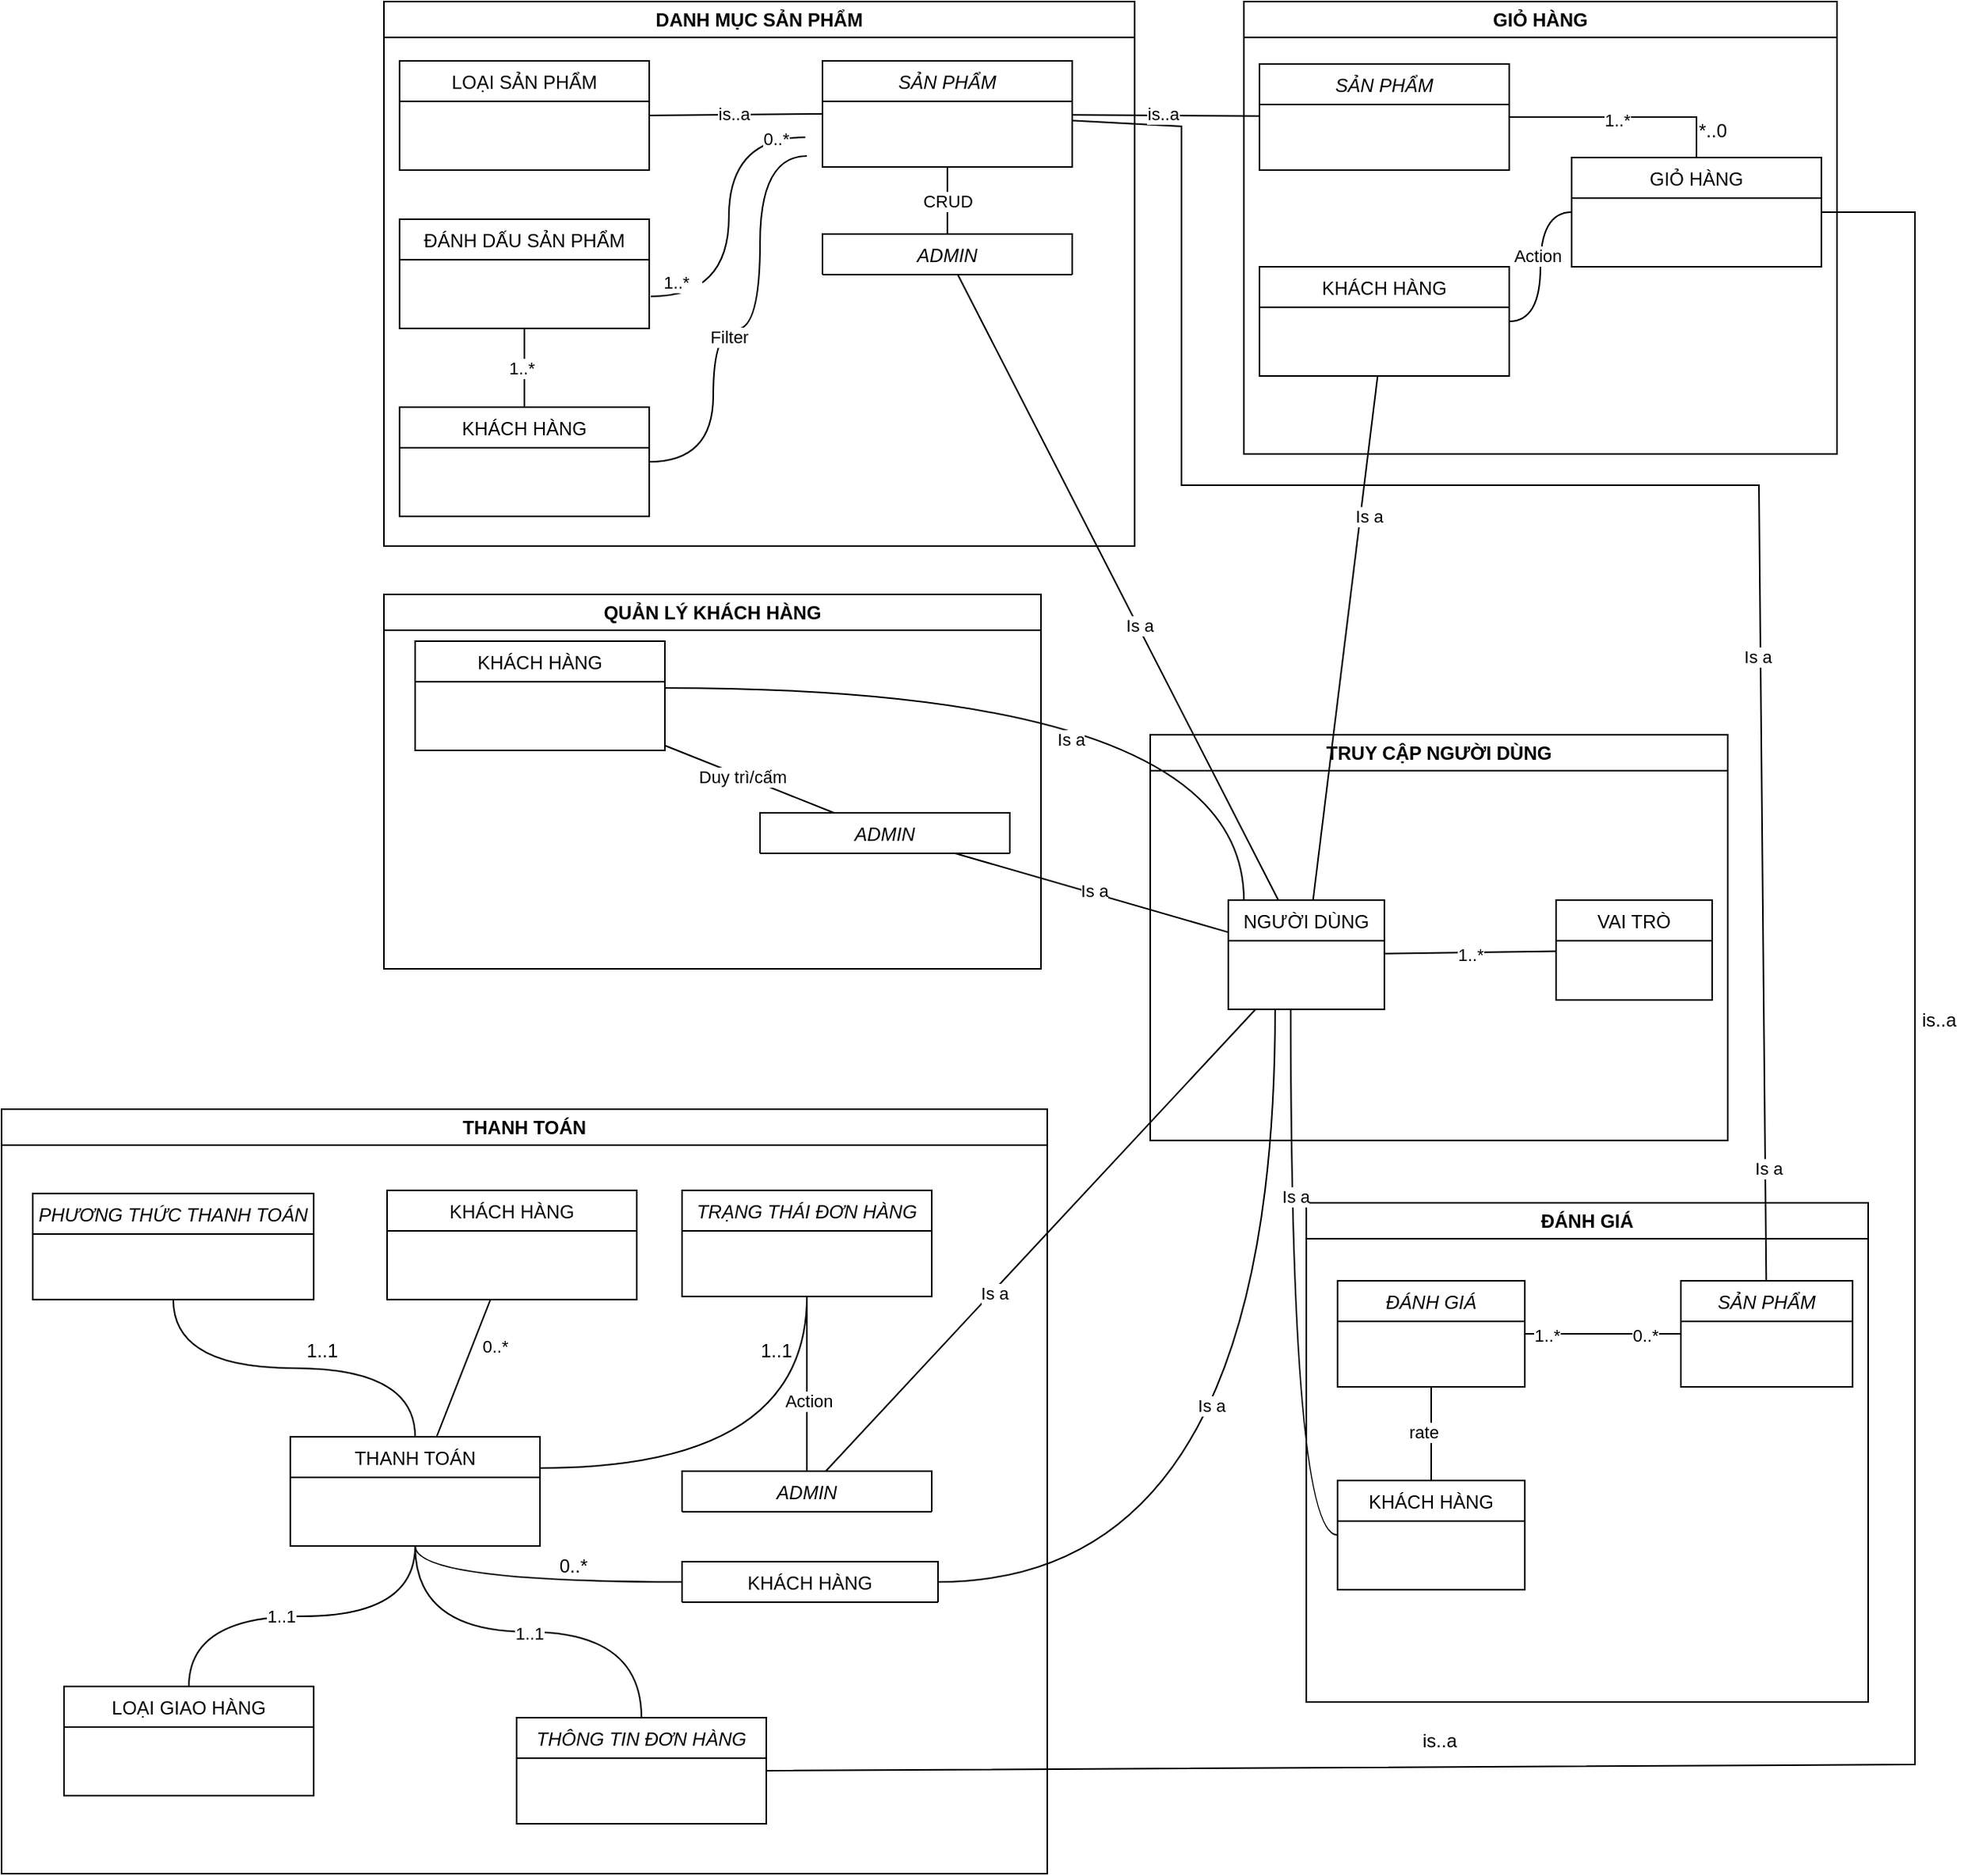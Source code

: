 <mxfile version="24.7.16">
  <diagram id="C5RBs43oDa-KdzZeNtuy" name="Page-1">
    <mxGraphModel dx="3452" dy="2562" grid="1" gridSize="10" guides="1" tooltips="1" connect="1" arrows="1" fold="1" page="1" pageScale="1" pageWidth="827" pageHeight="1169" math="0" shadow="0">
      <root>
        <mxCell id="WIyWlLk6GJQsqaUBKTNV-0" />
        <mxCell id="WIyWlLk6GJQsqaUBKTNV-1" parent="WIyWlLk6GJQsqaUBKTNV-0" />
        <mxCell id="gMLQxk1A9vGw84Tje5RA-8" value="DANH MỤC SẢN PHẨM" style="swimlane;whiteSpace=wrap;html=1;" parent="WIyWlLk6GJQsqaUBKTNV-1" vertex="1">
          <mxGeometry x="-391" y="-260" width="481" height="349" as="geometry" />
        </mxCell>
        <mxCell id="zkfFHV4jXpPFQw0GAbJ--13" value="LOẠI SẢN PHẨM" style="swimlane;fontStyle=0;align=center;verticalAlign=top;childLayout=stackLayout;horizontal=1;startSize=26;horizontalStack=0;resizeParent=1;resizeLast=0;collapsible=1;marginBottom=0;rounded=0;shadow=0;strokeWidth=1;" parent="gMLQxk1A9vGw84Tje5RA-8" vertex="1">
          <mxGeometry x="10" y="38" width="160" height="70" as="geometry">
            <mxRectangle x="340" y="380" width="170" height="26" as="alternateBounds" />
          </mxGeometry>
        </mxCell>
        <mxCell id="2JwqMp_k5enSgnjFju4G-0" value="ADMIN" style="swimlane;fontStyle=2;align=center;verticalAlign=top;childLayout=stackLayout;horizontal=1;startSize=26;horizontalStack=0;resizeParent=1;resizeLast=0;collapsible=1;marginBottom=0;rounded=0;shadow=0;strokeWidth=1;" parent="gMLQxk1A9vGw84Tje5RA-8" vertex="1" collapsed="1">
          <mxGeometry x="281" y="149" width="160" height="26" as="geometry">
            <mxRectangle x="270" y="140" width="160" height="68" as="alternateBounds" />
          </mxGeometry>
        </mxCell>
        <mxCell id="gMLQxk1A9vGw84Tje5RA-20" value="ĐÁNH DẤU SẢN PHẨM" style="swimlane;fontStyle=0;align=center;verticalAlign=top;childLayout=stackLayout;horizontal=1;startSize=26;horizontalStack=0;resizeParent=1;resizeLast=0;collapsible=1;marginBottom=0;rounded=0;shadow=0;strokeWidth=1;" parent="gMLQxk1A9vGw84Tje5RA-8" vertex="1">
          <mxGeometry x="10" y="139.5" width="160" height="70" as="geometry">
            <mxRectangle x="130" y="380" width="160" height="26" as="alternateBounds" />
          </mxGeometry>
        </mxCell>
        <mxCell id="zkfFHV4jXpPFQw0GAbJ--0" value="SẢN PHẨM" style="swimlane;fontStyle=2;align=center;verticalAlign=top;childLayout=stackLayout;horizontal=1;startSize=26;horizontalStack=0;resizeParent=1;resizeLast=0;collapsible=1;marginBottom=0;rounded=0;shadow=0;strokeWidth=1;" parent="gMLQxk1A9vGw84Tje5RA-8" vertex="1">
          <mxGeometry x="281" y="38" width="160" height="68" as="geometry">
            <mxRectangle x="230" y="140" width="160" height="26" as="alternateBounds" />
          </mxGeometry>
        </mxCell>
        <mxCell id="ElflJJgZC1r8IvU2UBSL-0" value="" style="endArrow=none;html=1;rounded=0;exitX=1;exitY=0.5;exitDx=0;exitDy=0;entryX=0;entryY=0.5;entryDx=0;entryDy=0;" edge="1" parent="gMLQxk1A9vGw84Tje5RA-8" source="zkfFHV4jXpPFQw0GAbJ--13" target="zkfFHV4jXpPFQw0GAbJ--0">
          <mxGeometry width="50" height="50" relative="1" as="geometry">
            <mxPoint x="450" y="320" as="sourcePoint" />
            <mxPoint x="500" y="270" as="targetPoint" />
          </mxGeometry>
        </mxCell>
        <mxCell id="ElflJJgZC1r8IvU2UBSL-7" value="is..a" style="edgeLabel;html=1;align=center;verticalAlign=middle;resizable=0;points=[];" vertex="1" connectable="0" parent="ElflJJgZC1r8IvU2UBSL-0">
          <mxGeometry x="-0.277" y="-3" relative="1" as="geometry">
            <mxPoint x="14" y="-4" as="offset" />
          </mxGeometry>
        </mxCell>
        <mxCell id="ElflJJgZC1r8IvU2UBSL-8" value="" style="endArrow=none;html=1;rounded=0;edgeStyle=orthogonalEdgeStyle;curved=1;" edge="1" parent="gMLQxk1A9vGw84Tje5RA-8">
          <mxGeometry width="50" height="50" relative="1" as="geometry">
            <mxPoint x="171" y="189" as="sourcePoint" />
            <mxPoint x="270" y="87" as="targetPoint" />
            <Array as="points">
              <mxPoint x="221" y="189" />
              <mxPoint x="221" y="87" />
            </Array>
          </mxGeometry>
        </mxCell>
        <mxCell id="ElflJJgZC1r8IvU2UBSL-9" value="1..*&lt;span style=&quot;white-space: pre;&quot;&gt;&#x9;&lt;/span&gt;" style="edgeLabel;html=1;align=center;verticalAlign=middle;resizable=0;points=[];" vertex="1" connectable="0" parent="ElflJJgZC1r8IvU2UBSL-8">
          <mxGeometry x="-0.277" y="-3" relative="1" as="geometry">
            <mxPoint x="-33" y="13" as="offset" />
          </mxGeometry>
        </mxCell>
        <mxCell id="ElflJJgZC1r8IvU2UBSL-20" value="0..*" style="edgeLabel;html=1;align=center;verticalAlign=middle;resizable=0;points=[];" vertex="1" connectable="0" parent="ElflJJgZC1r8IvU2UBSL-8">
          <mxGeometry x="0.892" y="-1" relative="1" as="geometry">
            <mxPoint x="-8" as="offset" />
          </mxGeometry>
        </mxCell>
        <mxCell id="ElflJJgZC1r8IvU2UBSL-11" value="" style="endArrow=none;html=1;rounded=0;" edge="1" parent="gMLQxk1A9vGw84Tje5RA-8" source="2JwqMp_k5enSgnjFju4G-0" target="zkfFHV4jXpPFQw0GAbJ--0">
          <mxGeometry width="50" height="50" relative="1" as="geometry">
            <mxPoint x="301" y="158" as="sourcePoint" />
            <mxPoint x="351" y="99" as="targetPoint" />
          </mxGeometry>
        </mxCell>
        <mxCell id="ElflJJgZC1r8IvU2UBSL-12" value="CRUD" style="edgeLabel;html=1;align=center;verticalAlign=middle;resizable=0;points=[];" vertex="1" connectable="0" parent="ElflJJgZC1r8IvU2UBSL-11">
          <mxGeometry x="0.001" relative="1" as="geometry">
            <mxPoint as="offset" />
          </mxGeometry>
        </mxCell>
        <mxCell id="ElflJJgZC1r8IvU2UBSL-13" value="KHÁCH HÀNG" style="swimlane;fontStyle=0;align=center;verticalAlign=top;childLayout=stackLayout;horizontal=1;startSize=26;horizontalStack=0;resizeParent=1;resizeLast=0;collapsible=1;marginBottom=0;rounded=0;shadow=0;strokeWidth=1;" vertex="1" parent="gMLQxk1A9vGw84Tje5RA-8">
          <mxGeometry x="10" y="260" width="160" height="70" as="geometry">
            <mxRectangle x="340" y="380" width="170" height="26" as="alternateBounds" />
          </mxGeometry>
        </mxCell>
        <mxCell id="ElflJJgZC1r8IvU2UBSL-14" value="" style="endArrow=none;html=1;rounded=0;edgeStyle=orthogonalEdgeStyle;curved=1;exitX=1;exitY=0.5;exitDx=0;exitDy=0;" edge="1" parent="gMLQxk1A9vGw84Tje5RA-8" source="ElflJJgZC1r8IvU2UBSL-13">
          <mxGeometry width="50" height="50" relative="1" as="geometry">
            <mxPoint x="171" y="289" as="sourcePoint" />
            <mxPoint x="271" y="99" as="targetPoint" />
            <Array as="points">
              <mxPoint x="211" y="295" />
              <mxPoint x="211" y="210" />
              <mxPoint x="241" y="210" />
              <mxPoint x="241" y="99" />
            </Array>
          </mxGeometry>
        </mxCell>
        <mxCell id="ElflJJgZC1r8IvU2UBSL-15" value="Filter" style="edgeLabel;html=1;align=center;verticalAlign=middle;resizable=0;points=[];" vertex="1" connectable="0" parent="ElflJJgZC1r8IvU2UBSL-14">
          <mxGeometry x="-0.277" y="-3" relative="1" as="geometry">
            <mxPoint x="7" y="-14" as="offset" />
          </mxGeometry>
        </mxCell>
        <mxCell id="ElflJJgZC1r8IvU2UBSL-21" value="" style="endArrow=none;html=1;rounded=0;exitX=0.5;exitY=0;exitDx=0;exitDy=0;entryX=0.5;entryY=1;entryDx=0;entryDy=0;" edge="1" parent="gMLQxk1A9vGw84Tje5RA-8" source="ElflJJgZC1r8IvU2UBSL-13" target="gMLQxk1A9vGw84Tje5RA-20">
          <mxGeometry width="50" height="50" relative="1" as="geometry">
            <mxPoint x="461" y="230" as="sourcePoint" />
            <mxPoint x="511" y="180" as="targetPoint" />
          </mxGeometry>
        </mxCell>
        <mxCell id="ElflJJgZC1r8IvU2UBSL-22" value="1..*" style="edgeLabel;html=1;align=center;verticalAlign=middle;resizable=0;points=[];" vertex="1" connectable="0" parent="ElflJJgZC1r8IvU2UBSL-21">
          <mxGeometry x="0.019" y="2" relative="1" as="geometry">
            <mxPoint as="offset" />
          </mxGeometry>
        </mxCell>
        <mxCell id="gMLQxk1A9vGw84Tje5RA-9" value="GIỎ HÀNG" style="swimlane;whiteSpace=wrap;html=1;" parent="WIyWlLk6GJQsqaUBKTNV-1" vertex="1">
          <mxGeometry x="160" y="-260" width="380" height="290" as="geometry" />
        </mxCell>
        <mxCell id="2JwqMp_k5enSgnjFju4G-1" value="GIỎ HÀNG" style="swimlane;fontStyle=0;align=center;verticalAlign=top;childLayout=stackLayout;horizontal=1;startSize=26;horizontalStack=0;resizeParent=1;resizeLast=0;collapsible=1;marginBottom=0;rounded=0;shadow=0;strokeWidth=1;" parent="gMLQxk1A9vGw84Tje5RA-9" vertex="1">
          <mxGeometry x="210" y="100" width="160" height="70" as="geometry">
            <mxRectangle x="130" y="380" width="160" height="26" as="alternateBounds" />
          </mxGeometry>
        </mxCell>
        <mxCell id="2JwqMp_k5enSgnjFju4G-2" value="KHÁCH HÀNG" style="swimlane;fontStyle=0;align=center;verticalAlign=top;childLayout=stackLayout;horizontal=1;startSize=26;horizontalStack=0;resizeParent=1;resizeLast=0;collapsible=1;marginBottom=0;rounded=0;shadow=0;strokeWidth=1;" parent="gMLQxk1A9vGw84Tje5RA-9" vertex="1">
          <mxGeometry x="10" y="170" width="160" height="70" as="geometry">
            <mxRectangle x="340" y="380" width="170" height="26" as="alternateBounds" />
          </mxGeometry>
        </mxCell>
        <mxCell id="gMLQxk1A9vGw84Tje5RA-10" value="SẢN PHẨM" style="swimlane;fontStyle=2;align=center;verticalAlign=top;childLayout=stackLayout;horizontal=1;startSize=26;horizontalStack=0;resizeParent=1;resizeLast=0;collapsible=1;marginBottom=0;rounded=0;shadow=0;strokeWidth=1;" parent="gMLQxk1A9vGw84Tje5RA-9" vertex="1">
          <mxGeometry x="10" y="40" width="160" height="68" as="geometry">
            <mxRectangle x="230" y="140" width="160" height="26" as="alternateBounds" />
          </mxGeometry>
        </mxCell>
        <mxCell id="ElflJJgZC1r8IvU2UBSL-23" value="" style="endArrow=none;html=1;rounded=0;entryX=0;entryY=0.5;entryDx=0;entryDy=0;exitX=1;exitY=0.5;exitDx=0;exitDy=0;edgeStyle=orthogonalEdgeStyle;curved=1;" edge="1" parent="gMLQxk1A9vGw84Tje5RA-9" source="2JwqMp_k5enSgnjFju4G-2" target="2JwqMp_k5enSgnjFju4G-1">
          <mxGeometry width="50" height="50" relative="1" as="geometry">
            <mxPoint x="169.73" y="215" as="sourcePoint" />
            <mxPoint x="209.73" y="146" as="targetPoint" />
          </mxGeometry>
        </mxCell>
        <mxCell id="ElflJJgZC1r8IvU2UBSL-24" value="Action" style="edgeLabel;html=1;align=center;verticalAlign=middle;resizable=0;points=[];" vertex="1" connectable="0" parent="ElflJJgZC1r8IvU2UBSL-23">
          <mxGeometry x="0.131" y="2" relative="1" as="geometry">
            <mxPoint as="offset" />
          </mxGeometry>
        </mxCell>
        <mxCell id="ElflJJgZC1r8IvU2UBSL-54" value="" style="endArrow=none;html=1;rounded=0;" edge="1" parent="gMLQxk1A9vGw84Tje5RA-9" source="2JwqMp_k5enSgnjFju4G-1" target="gMLQxk1A9vGw84Tje5RA-10">
          <mxGeometry width="50" height="50" relative="1" as="geometry">
            <mxPoint x="70" y="220" as="sourcePoint" />
            <mxPoint x="120" y="170" as="targetPoint" />
            <Array as="points">
              <mxPoint x="290" y="74" />
            </Array>
          </mxGeometry>
        </mxCell>
        <mxCell id="ElflJJgZC1r8IvU2UBSL-56" value="1..*" style="edgeLabel;html=1;align=center;verticalAlign=middle;resizable=0;points=[];" vertex="1" connectable="0" parent="ElflJJgZC1r8IvU2UBSL-54">
          <mxGeometry x="0.065" y="2" relative="1" as="geometry">
            <mxPoint as="offset" />
          </mxGeometry>
        </mxCell>
        <mxCell id="gMLQxk1A9vGw84Tje5RA-11" value="THANH TOÁN" style="swimlane;whiteSpace=wrap;html=1;" parent="WIyWlLk6GJQsqaUBKTNV-1" vertex="1">
          <mxGeometry x="-636" y="450" width="670" height="490" as="geometry" />
        </mxCell>
        <mxCell id="gMLQxk1A9vGw84Tje5RA-2" value="THÔNG TIN ĐƠN HÀNG" style="swimlane;fontStyle=2;align=center;verticalAlign=top;childLayout=stackLayout;horizontal=1;startSize=26;horizontalStack=0;resizeParent=1;resizeLast=0;collapsible=1;marginBottom=0;rounded=0;shadow=0;strokeWidth=1;" parent="gMLQxk1A9vGw84Tje5RA-11" vertex="1">
          <mxGeometry x="330" y="390" width="160" height="68" as="geometry">
            <mxRectangle x="230" y="140" width="160" height="26" as="alternateBounds" />
          </mxGeometry>
        </mxCell>
        <mxCell id="2JwqMp_k5enSgnjFju4G-3" value="THANH TOÁN" style="swimlane;fontStyle=0;align=center;verticalAlign=top;childLayout=stackLayout;horizontal=1;startSize=26;horizontalStack=0;resizeParent=1;resizeLast=0;collapsible=1;marginBottom=0;rounded=0;shadow=0;strokeWidth=1;" parent="gMLQxk1A9vGw84Tje5RA-11" vertex="1">
          <mxGeometry x="185" y="210" width="160" height="70" as="geometry">
            <mxRectangle x="550" y="140" width="160" height="26" as="alternateBounds" />
          </mxGeometry>
        </mxCell>
        <mxCell id="gMLQxk1A9vGw84Tje5RA-12" value="KHÁCH HÀNG" style="swimlane;fontStyle=0;align=center;verticalAlign=top;childLayout=stackLayout;horizontal=1;startSize=26;horizontalStack=0;resizeParent=1;resizeLast=0;collapsible=1;marginBottom=0;rounded=0;shadow=0;strokeWidth=1;" parent="gMLQxk1A9vGw84Tje5RA-11" vertex="1">
          <mxGeometry x="247" y="52" width="160" height="70" as="geometry">
            <mxRectangle x="340" y="380" width="170" height="26" as="alternateBounds" />
          </mxGeometry>
        </mxCell>
        <mxCell id="ElflJJgZC1r8IvU2UBSL-36" value="" style="endArrow=none;html=1;rounded=0;" edge="1" parent="gMLQxk1A9vGw84Tje5RA-11" source="2JwqMp_k5enSgnjFju4G-3" target="gMLQxk1A9vGw84Tje5RA-12">
          <mxGeometry width="50" height="50" relative="1" as="geometry">
            <mxPoint x="660" y="80" as="sourcePoint" />
            <mxPoint x="710" y="30" as="targetPoint" />
          </mxGeometry>
        </mxCell>
        <mxCell id="ElflJJgZC1r8IvU2UBSL-37" value="0..*" style="edgeLabel;html=1;align=center;verticalAlign=middle;resizable=0;points=[];" vertex="1" connectable="0" parent="ElflJJgZC1r8IvU2UBSL-36">
          <mxGeometry x="0.02" y="-2" relative="1" as="geometry">
            <mxPoint x="18" y="-14" as="offset" />
          </mxGeometry>
        </mxCell>
        <mxCell id="ElflJJgZC1r8IvU2UBSL-38" value="TRẠNG THÁI ĐƠN HÀNG" style="swimlane;fontStyle=2;align=center;verticalAlign=top;childLayout=stackLayout;horizontal=1;startSize=26;horizontalStack=0;resizeParent=1;resizeLast=0;collapsible=1;marginBottom=0;rounded=0;shadow=0;strokeWidth=1;" vertex="1" parent="gMLQxk1A9vGw84Tje5RA-11">
          <mxGeometry x="436" y="52" width="160" height="68" as="geometry">
            <mxRectangle x="230" y="140" width="160" height="26" as="alternateBounds" />
          </mxGeometry>
        </mxCell>
        <mxCell id="ElflJJgZC1r8IvU2UBSL-39" value="" style="endArrow=none;html=1;rounded=0;edgeStyle=orthogonalEdgeStyle;curved=1;" edge="1" parent="gMLQxk1A9vGw84Tje5RA-11" source="ElflJJgZC1r8IvU2UBSL-38" target="2JwqMp_k5enSgnjFju4G-3">
          <mxGeometry width="50" height="50" relative="1" as="geometry">
            <mxPoint x="400" y="300" as="sourcePoint" />
            <mxPoint x="450" y="250" as="targetPoint" />
            <Array as="points">
              <mxPoint x="516" y="230" />
            </Array>
          </mxGeometry>
        </mxCell>
        <mxCell id="ElflJJgZC1r8IvU2UBSL-42" value="PHƯƠNG THỨC THANH TOÁN" style="swimlane;fontStyle=2;align=center;verticalAlign=top;childLayout=stackLayout;horizontal=1;startSize=26;horizontalStack=0;resizeParent=1;resizeLast=0;collapsible=1;marginBottom=0;rounded=0;shadow=0;strokeWidth=1;" vertex="1" parent="gMLQxk1A9vGw84Tje5RA-11">
          <mxGeometry x="20" y="54" width="180" height="68" as="geometry">
            <mxRectangle x="230" y="140" width="160" height="26" as="alternateBounds" />
          </mxGeometry>
        </mxCell>
        <mxCell id="ElflJJgZC1r8IvU2UBSL-43" value="" style="endArrow=none;html=1;rounded=0;exitX=0.5;exitY=0;exitDx=0;exitDy=0;entryX=0.5;entryY=1;entryDx=0;entryDy=0;edgeStyle=orthogonalEdgeStyle;curved=1;" edge="1" parent="gMLQxk1A9vGw84Tje5RA-11" source="2JwqMp_k5enSgnjFju4G-3" target="ElflJJgZC1r8IvU2UBSL-42">
          <mxGeometry width="50" height="50" relative="1" as="geometry">
            <mxPoint x="490" y="280" as="sourcePoint" />
            <mxPoint x="540" y="230" as="targetPoint" />
          </mxGeometry>
        </mxCell>
        <mxCell id="ElflJJgZC1r8IvU2UBSL-41" value="1..1" style="text;html=1;align=center;verticalAlign=middle;resizable=0;points=[];autosize=1;strokeColor=none;fillColor=none;" vertex="1" parent="gMLQxk1A9vGw84Tje5RA-11">
          <mxGeometry x="476" y="140" width="40" height="30" as="geometry" />
        </mxCell>
        <mxCell id="ElflJJgZC1r8IvU2UBSL-44" value="1..1" style="text;html=1;align=center;verticalAlign=middle;resizable=0;points=[];autosize=1;strokeColor=none;fillColor=none;" vertex="1" parent="gMLQxk1A9vGw84Tje5RA-11">
          <mxGeometry x="185" y="140" width="40" height="30" as="geometry" />
        </mxCell>
        <mxCell id="ElflJJgZC1r8IvU2UBSL-49" value="LOẠI GIAO HÀNG" style="swimlane;fontStyle=0;align=center;verticalAlign=top;childLayout=stackLayout;horizontal=1;startSize=26;horizontalStack=0;resizeParent=1;resizeLast=0;collapsible=1;marginBottom=0;rounded=0;shadow=0;strokeWidth=1;" vertex="1" parent="gMLQxk1A9vGw84Tje5RA-11">
          <mxGeometry x="40" y="370" width="160" height="70" as="geometry">
            <mxRectangle x="550" y="140" width="160" height="26" as="alternateBounds" />
          </mxGeometry>
        </mxCell>
        <mxCell id="ElflJJgZC1r8IvU2UBSL-50" value="" style="endArrow=none;html=1;rounded=0;edgeStyle=orthogonalEdgeStyle;curved=1;" edge="1" parent="gMLQxk1A9vGw84Tje5RA-11" source="2JwqMp_k5enSgnjFju4G-3" target="ElflJJgZC1r8IvU2UBSL-49">
          <mxGeometry width="50" height="50" relative="1" as="geometry">
            <mxPoint x="300" y="380" as="sourcePoint" />
            <mxPoint x="350" y="330" as="targetPoint" />
          </mxGeometry>
        </mxCell>
        <mxCell id="ElflJJgZC1r8IvU2UBSL-51" value="1..1" style="edgeLabel;html=1;align=center;verticalAlign=middle;resizable=0;points=[];" vertex="1" connectable="0" parent="ElflJJgZC1r8IvU2UBSL-50">
          <mxGeometry x="0.119" relative="1" as="geometry">
            <mxPoint as="offset" />
          </mxGeometry>
        </mxCell>
        <mxCell id="ElflJJgZC1r8IvU2UBSL-52" value="" style="endArrow=none;html=1;rounded=0;edgeStyle=orthogonalEdgeStyle;curved=1;" edge="1" parent="gMLQxk1A9vGw84Tje5RA-11" source="gMLQxk1A9vGw84Tje5RA-2" target="2JwqMp_k5enSgnjFju4G-3">
          <mxGeometry width="50" height="50" relative="1" as="geometry">
            <mxPoint x="350" y="290" as="sourcePoint" />
            <mxPoint x="400" y="240" as="targetPoint" />
          </mxGeometry>
        </mxCell>
        <mxCell id="ElflJJgZC1r8IvU2UBSL-53" value="1..1" style="edgeLabel;html=1;align=center;verticalAlign=middle;resizable=0;points=[];" vertex="1" connectable="0" parent="ElflJJgZC1r8IvU2UBSL-52">
          <mxGeometry x="0.0" y="1" relative="1" as="geometry">
            <mxPoint as="offset" />
          </mxGeometry>
        </mxCell>
        <mxCell id="ElflJJgZC1r8IvU2UBSL-58" value="ADMIN" style="swimlane;fontStyle=2;align=center;verticalAlign=top;childLayout=stackLayout;horizontal=1;startSize=26;horizontalStack=0;resizeParent=1;resizeLast=0;collapsible=1;marginBottom=0;rounded=0;shadow=0;strokeWidth=1;" vertex="1" collapsed="1" parent="gMLQxk1A9vGw84Tje5RA-11">
          <mxGeometry x="436" y="232" width="160" height="26" as="geometry">
            <mxRectangle x="270" y="140" width="160" height="68" as="alternateBounds" />
          </mxGeometry>
        </mxCell>
        <mxCell id="ElflJJgZC1r8IvU2UBSL-59" value="" style="endArrow=none;html=1;rounded=0;" edge="1" parent="gMLQxk1A9vGw84Tje5RA-11" source="ElflJJgZC1r8IvU2UBSL-58" target="ElflJJgZC1r8IvU2UBSL-38">
          <mxGeometry width="50" height="50" relative="1" as="geometry">
            <mxPoint x="526" y="230" as="sourcePoint" />
            <mxPoint x="576" y="180" as="targetPoint" />
          </mxGeometry>
        </mxCell>
        <mxCell id="ElflJJgZC1r8IvU2UBSL-60" value="Action" style="edgeLabel;html=1;align=center;verticalAlign=middle;resizable=0;points=[];" vertex="1" connectable="0" parent="ElflJJgZC1r8IvU2UBSL-59">
          <mxGeometry x="-0.185" y="-1" relative="1" as="geometry">
            <mxPoint as="offset" />
          </mxGeometry>
        </mxCell>
        <mxCell id="ElflJJgZC1r8IvU2UBSL-61" value="KHÁCH HÀNG" style="swimlane;fontStyle=0;align=center;verticalAlign=top;childLayout=stackLayout;horizontal=1;startSize=26;horizontalStack=0;resizeParent=1;resizeLast=0;collapsible=1;marginBottom=0;rounded=0;shadow=0;strokeWidth=1;" vertex="1" collapsed="1" parent="gMLQxk1A9vGw84Tje5RA-11">
          <mxGeometry x="436" y="290" width="164" height="26" as="geometry">
            <mxRectangle x="446" y="280" width="160" height="70" as="alternateBounds" />
          </mxGeometry>
        </mxCell>
        <mxCell id="ElflJJgZC1r8IvU2UBSL-62" value="" style="endArrow=none;html=1;rounded=0;edgeStyle=orthogonalEdgeStyle;curved=1;" edge="1" parent="gMLQxk1A9vGw84Tje5RA-11" source="2JwqMp_k5enSgnjFju4G-3" target="ElflJJgZC1r8IvU2UBSL-61">
          <mxGeometry width="50" height="50" relative="1" as="geometry">
            <mxPoint x="266" y="290" as="sourcePoint" />
            <mxPoint x="316" y="240" as="targetPoint" />
            <Array as="points">
              <mxPoint x="265" y="303" />
            </Array>
          </mxGeometry>
        </mxCell>
        <mxCell id="gMLQxk1A9vGw84Tje5RA-14" value="ĐÁNH GIÁ" style="swimlane;whiteSpace=wrap;html=1;" parent="WIyWlLk6GJQsqaUBKTNV-1" vertex="1">
          <mxGeometry x="200" y="510" width="360" height="320" as="geometry" />
        </mxCell>
        <mxCell id="gMLQxk1A9vGw84Tje5RA-4" value="ĐÁNH GIÁ" style="swimlane;fontStyle=2;align=center;verticalAlign=top;childLayout=stackLayout;horizontal=1;startSize=26;horizontalStack=0;resizeParent=1;resizeLast=0;collapsible=1;marginBottom=0;rounded=0;shadow=0;strokeWidth=1;" parent="gMLQxk1A9vGw84Tje5RA-14" vertex="1">
          <mxGeometry x="20" y="50" width="120" height="68" as="geometry">
            <mxRectangle x="230" y="140" width="160" height="26" as="alternateBounds" />
          </mxGeometry>
        </mxCell>
        <mxCell id="gMLQxk1A9vGw84Tje5RA-15" value="KHÁCH HÀNG" style="swimlane;fontStyle=0;align=center;verticalAlign=top;childLayout=stackLayout;horizontal=1;startSize=26;horizontalStack=0;resizeParent=1;resizeLast=0;collapsible=1;marginBottom=0;rounded=0;shadow=0;strokeWidth=1;" parent="gMLQxk1A9vGw84Tje5RA-14" vertex="1">
          <mxGeometry x="20" y="178" width="120" height="70" as="geometry">
            <mxRectangle x="340" y="380" width="170" height="26" as="alternateBounds" />
          </mxGeometry>
        </mxCell>
        <mxCell id="gMLQxk1A9vGw84Tje5RA-16" value="SẢN PHẨM" style="swimlane;fontStyle=2;align=center;verticalAlign=top;childLayout=stackLayout;horizontal=1;startSize=26;horizontalStack=0;resizeParent=1;resizeLast=0;collapsible=1;marginBottom=0;rounded=0;shadow=0;strokeWidth=1;" parent="gMLQxk1A9vGw84Tje5RA-14" vertex="1">
          <mxGeometry x="240" y="50" width="110" height="68" as="geometry">
            <mxRectangle x="230" y="140" width="160" height="26" as="alternateBounds" />
          </mxGeometry>
        </mxCell>
        <mxCell id="ElflJJgZC1r8IvU2UBSL-88" value="" style="endArrow=none;html=1;rounded=0;" edge="1" parent="gMLQxk1A9vGw84Tje5RA-14" source="gMLQxk1A9vGw84Tje5RA-15" target="gMLQxk1A9vGw84Tje5RA-4">
          <mxGeometry width="50" height="50" relative="1" as="geometry">
            <mxPoint x="-90" y="290" as="sourcePoint" />
            <mxPoint x="-40" y="240" as="targetPoint" />
          </mxGeometry>
        </mxCell>
        <mxCell id="ElflJJgZC1r8IvU2UBSL-90" value="" style="endArrow=none;html=1;rounded=0;" edge="1" parent="gMLQxk1A9vGw84Tje5RA-14" source="gMLQxk1A9vGw84Tje5RA-4" target="gMLQxk1A9vGw84Tje5RA-16">
          <mxGeometry width="50" height="50" relative="1" as="geometry">
            <mxPoint x="30" y="50" as="sourcePoint" />
            <mxPoint x="80" as="targetPoint" />
          </mxGeometry>
        </mxCell>
        <mxCell id="ElflJJgZC1r8IvU2UBSL-92" value="1..*" style="edgeLabel;html=1;align=center;verticalAlign=middle;resizable=0;points=[];" vertex="1" connectable="0" parent="ElflJJgZC1r8IvU2UBSL-90">
          <mxGeometry x="-0.72" y="-1" relative="1" as="geometry">
            <mxPoint as="offset" />
          </mxGeometry>
        </mxCell>
        <mxCell id="ElflJJgZC1r8IvU2UBSL-93" value="0..*" style="edgeLabel;html=1;align=center;verticalAlign=middle;resizable=0;points=[];" vertex="1" connectable="0" parent="ElflJJgZC1r8IvU2UBSL-90">
          <mxGeometry x="0.53" y="-1" relative="1" as="geometry">
            <mxPoint as="offset" />
          </mxGeometry>
        </mxCell>
        <mxCell id="gMLQxk1A9vGw84Tje5RA-21" value="TRUY CẬP NGƯỜI DÙNG" style="swimlane;whiteSpace=wrap;html=1;" parent="WIyWlLk6GJQsqaUBKTNV-1" vertex="1">
          <mxGeometry x="100" y="210" width="370" height="260" as="geometry" />
        </mxCell>
        <mxCell id="gMLQxk1A9vGw84Tje5RA-5" value="VAI TRÒ" style="swimlane;fontStyle=0;align=center;verticalAlign=top;childLayout=stackLayout;horizontal=1;startSize=26;horizontalStack=0;resizeParent=1;resizeLast=0;collapsible=1;marginBottom=0;rounded=0;shadow=0;strokeWidth=1;" parent="gMLQxk1A9vGw84Tje5RA-21" vertex="1">
          <mxGeometry x="260" y="106" width="100" height="64" as="geometry">
            <mxRectangle x="130" y="380" width="160" height="26" as="alternateBounds" />
          </mxGeometry>
        </mxCell>
        <mxCell id="gMLQxk1A9vGw84Tje5RA-24" value="NGƯỜI DÙNG" style="swimlane;fontStyle=0;align=center;verticalAlign=top;childLayout=stackLayout;horizontal=1;startSize=26;horizontalStack=0;resizeParent=1;resizeLast=0;collapsible=1;marginBottom=0;rounded=0;shadow=0;strokeWidth=1;" parent="gMLQxk1A9vGw84Tje5RA-21" vertex="1">
          <mxGeometry x="50" y="106" width="100" height="70" as="geometry">
            <mxRectangle x="340" y="380" width="170" height="26" as="alternateBounds" />
          </mxGeometry>
        </mxCell>
        <mxCell id="ElflJJgZC1r8IvU2UBSL-64" value="" style="endArrow=none;html=1;rounded=0;" edge="1" parent="gMLQxk1A9vGw84Tje5RA-21" source="gMLQxk1A9vGw84Tje5RA-24" target="gMLQxk1A9vGw84Tje5RA-5">
          <mxGeometry width="50" height="50" relative="1" as="geometry">
            <mxPoint x="-30" y="90" as="sourcePoint" />
            <mxPoint x="20" y="40" as="targetPoint" />
          </mxGeometry>
        </mxCell>
        <mxCell id="ElflJJgZC1r8IvU2UBSL-65" value="1..*" style="edgeLabel;html=1;align=center;verticalAlign=middle;resizable=0;points=[];" vertex="1" connectable="0" parent="ElflJJgZC1r8IvU2UBSL-64">
          <mxGeometry x="-0.007" y="-1" relative="1" as="geometry">
            <mxPoint as="offset" />
          </mxGeometry>
        </mxCell>
        <mxCell id="ElflJJgZC1r8IvU2UBSL-31" value="" style="endArrow=none;html=1;rounded=0;entryX=1;entryY=0.5;entryDx=0;entryDy=0;exitX=1;exitY=0.5;exitDx=0;exitDy=0;" edge="1" parent="WIyWlLk6GJQsqaUBKTNV-1" source="gMLQxk1A9vGw84Tje5RA-2" target="2JwqMp_k5enSgnjFju4G-1">
          <mxGeometry width="50" height="50" relative="1" as="geometry">
            <mxPoint x="470" as="sourcePoint" />
            <mxPoint x="520" y="-50" as="targetPoint" />
            <Array as="points">
              <mxPoint x="590" y="870" />
              <mxPoint x="590" y="-125" />
            </Array>
          </mxGeometry>
        </mxCell>
        <mxCell id="ElflJJgZC1r8IvU2UBSL-32" value="is..a" style="text;html=1;align=center;verticalAlign=middle;resizable=0;points=[];autosize=1;strokeColor=none;fillColor=none;" vertex="1" parent="WIyWlLk6GJQsqaUBKTNV-1">
          <mxGeometry x="580" y="378" width="50" height="30" as="geometry" />
        </mxCell>
        <mxCell id="ElflJJgZC1r8IvU2UBSL-33" value="is..a" style="text;html=1;align=center;verticalAlign=middle;resizable=0;points=[];autosize=1;strokeColor=none;fillColor=none;" vertex="1" parent="WIyWlLk6GJQsqaUBKTNV-1">
          <mxGeometry x="260" y="840" width="50" height="30" as="geometry" />
        </mxCell>
        <mxCell id="ElflJJgZC1r8IvU2UBSL-57" value="*..0" style="text;html=1;align=center;verticalAlign=middle;resizable=0;points=[];autosize=1;strokeColor=none;fillColor=none;" vertex="1" parent="WIyWlLk6GJQsqaUBKTNV-1">
          <mxGeometry x="440" y="-192" width="40" height="30" as="geometry" />
        </mxCell>
        <mxCell id="ElflJJgZC1r8IvU2UBSL-63" value="0..*" style="text;html=1;align=center;verticalAlign=middle;resizable=0;points=[];autosize=1;strokeColor=none;fillColor=none;" vertex="1" parent="WIyWlLk6GJQsqaUBKTNV-1">
          <mxGeometry x="-290" y="728" width="40" height="30" as="geometry" />
        </mxCell>
        <mxCell id="ElflJJgZC1r8IvU2UBSL-67" value="" style="endArrow=none;html=1;rounded=0;" edge="1" parent="WIyWlLk6GJQsqaUBKTNV-1" source="ElflJJgZC1r8IvU2UBSL-58" target="gMLQxk1A9vGw84Tje5RA-24">
          <mxGeometry width="50" height="50" relative="1" as="geometry">
            <mxPoint x="140" y="620" as="sourcePoint" />
            <mxPoint x="190" y="570" as="targetPoint" />
          </mxGeometry>
        </mxCell>
        <mxCell id="ElflJJgZC1r8IvU2UBSL-69" value="Is a" style="edgeLabel;html=1;align=center;verticalAlign=middle;resizable=0;points=[];" vertex="1" connectable="0" parent="ElflJJgZC1r8IvU2UBSL-67">
          <mxGeometry x="-0.226" y="-1" relative="1" as="geometry">
            <mxPoint as="offset" />
          </mxGeometry>
        </mxCell>
        <mxCell id="ElflJJgZC1r8IvU2UBSL-68" value="" style="endArrow=none;html=1;rounded=0;edgeStyle=orthogonalEdgeStyle;curved=1;" edge="1" parent="WIyWlLk6GJQsqaUBKTNV-1" source="ElflJJgZC1r8IvU2UBSL-61" target="gMLQxk1A9vGw84Tje5RA-24">
          <mxGeometry width="50" height="50" relative="1" as="geometry">
            <mxPoint x="-30" y="700" as="sourcePoint" />
            <mxPoint x="230" y="684" as="targetPoint" />
            <Array as="points">
              <mxPoint x="180" y="753" />
            </Array>
          </mxGeometry>
        </mxCell>
        <mxCell id="ElflJJgZC1r8IvU2UBSL-71" value="" style="endArrow=none;html=1;rounded=0;" edge="1" parent="WIyWlLk6GJQsqaUBKTNV-1" source="gMLQxk1A9vGw84Tje5RA-24" target="2JwqMp_k5enSgnjFju4G-0">
          <mxGeometry width="50" height="50" relative="1" as="geometry">
            <mxPoint x="-10" y="160" as="sourcePoint" />
            <mxPoint x="40" y="110" as="targetPoint" />
          </mxGeometry>
        </mxCell>
        <mxCell id="ElflJJgZC1r8IvU2UBSL-72" value="Is a" style="edgeLabel;html=1;align=center;verticalAlign=middle;resizable=0;points=[];" vertex="1" connectable="0" parent="ElflJJgZC1r8IvU2UBSL-71">
          <mxGeometry x="-0.125" y="-1" relative="1" as="geometry">
            <mxPoint as="offset" />
          </mxGeometry>
        </mxCell>
        <mxCell id="ElflJJgZC1r8IvU2UBSL-73" value="QUẢN LÝ KHÁCH HÀNG" style="swimlane;whiteSpace=wrap;html=1;" vertex="1" parent="WIyWlLk6GJQsqaUBKTNV-1">
          <mxGeometry x="-391" y="120" width="421" height="240" as="geometry" />
        </mxCell>
        <mxCell id="ElflJJgZC1r8IvU2UBSL-74" value="KHÁCH HÀNG" style="swimlane;fontStyle=0;align=center;verticalAlign=top;childLayout=stackLayout;horizontal=1;startSize=26;horizontalStack=0;resizeParent=1;resizeLast=0;collapsible=1;marginBottom=0;rounded=0;shadow=0;strokeWidth=1;" vertex="1" parent="ElflJJgZC1r8IvU2UBSL-73">
          <mxGeometry x="20" y="30" width="160" height="70" as="geometry">
            <mxRectangle x="340" y="380" width="170" height="26" as="alternateBounds" />
          </mxGeometry>
        </mxCell>
        <mxCell id="ElflJJgZC1r8IvU2UBSL-75" value="ADMIN" style="swimlane;fontStyle=2;align=center;verticalAlign=top;childLayout=stackLayout;horizontal=1;startSize=26;horizontalStack=0;resizeParent=1;resizeLast=0;collapsible=1;marginBottom=0;rounded=0;shadow=0;strokeWidth=1;" vertex="1" collapsed="1" parent="ElflJJgZC1r8IvU2UBSL-73">
          <mxGeometry x="241" y="140" width="160" height="26" as="geometry">
            <mxRectangle x="270" y="140" width="160" height="68" as="alternateBounds" />
          </mxGeometry>
        </mxCell>
        <mxCell id="ElflJJgZC1r8IvU2UBSL-80" value="" style="endArrow=none;html=1;rounded=0;" edge="1" parent="ElflJJgZC1r8IvU2UBSL-73" source="ElflJJgZC1r8IvU2UBSL-75" target="ElflJJgZC1r8IvU2UBSL-74">
          <mxGeometry width="50" height="50" relative="1" as="geometry">
            <mxPoint x="261" y="160" as="sourcePoint" />
            <mxPoint x="311" y="110" as="targetPoint" />
          </mxGeometry>
        </mxCell>
        <mxCell id="ElflJJgZC1r8IvU2UBSL-81" value="&amp;nbsp;Duy trì/cấm" style="edgeLabel;html=1;align=center;verticalAlign=middle;resizable=0;points=[];" vertex="1" connectable="0" parent="ElflJJgZC1r8IvU2UBSL-80">
          <mxGeometry x="0.102" y="1" relative="1" as="geometry">
            <mxPoint as="offset" />
          </mxGeometry>
        </mxCell>
        <mxCell id="ElflJJgZC1r8IvU2UBSL-76" value="" style="endArrow=none;html=1;rounded=0;" edge="1" parent="WIyWlLk6GJQsqaUBKTNV-1" source="ElflJJgZC1r8IvU2UBSL-75" target="gMLQxk1A9vGw84Tje5RA-24">
          <mxGeometry width="50" height="50" relative="1" as="geometry">
            <mxPoint x="-130" y="280" as="sourcePoint" />
            <mxPoint x="-80" y="230" as="targetPoint" />
          </mxGeometry>
        </mxCell>
        <mxCell id="ElflJJgZC1r8IvU2UBSL-77" value="" style="endArrow=none;html=1;rounded=0;edgeStyle=orthogonalEdgeStyle;curved=1;" edge="1" parent="WIyWlLk6GJQsqaUBKTNV-1" source="ElflJJgZC1r8IvU2UBSL-74" target="gMLQxk1A9vGw84Tje5RA-24">
          <mxGeometry width="50" height="50" relative="1" as="geometry">
            <mxPoint x="-130" y="280" as="sourcePoint" />
            <mxPoint x="-80" y="230" as="targetPoint" />
            <Array as="points">
              <mxPoint x="160" y="180" />
            </Array>
          </mxGeometry>
        </mxCell>
        <mxCell id="ElflJJgZC1r8IvU2UBSL-78" value="Is a" style="edgeLabel;html=1;align=center;verticalAlign=middle;resizable=0;points=[];" vertex="1" connectable="0" parent="WIyWlLk6GJQsqaUBKTNV-1">
          <mxGeometry x="109.999" y="129.997" as="geometry">
            <mxPoint x="-61" y="83" as="offset" />
          </mxGeometry>
        </mxCell>
        <mxCell id="ElflJJgZC1r8IvU2UBSL-79" value="Is a" style="edgeLabel;html=1;align=center;verticalAlign=middle;resizable=0;points=[];" vertex="1" connectable="0" parent="WIyWlLk6GJQsqaUBKTNV-1">
          <mxGeometry x="79.999" y="289.997" as="geometry">
            <mxPoint x="-16" y="20" as="offset" />
          </mxGeometry>
        </mxCell>
        <mxCell id="ElflJJgZC1r8IvU2UBSL-82" value="" style="endArrow=none;html=1;rounded=0;" edge="1" parent="WIyWlLk6GJQsqaUBKTNV-1" source="gMLQxk1A9vGw84Tje5RA-24" target="2JwqMp_k5enSgnjFju4G-2">
          <mxGeometry width="50" height="50" relative="1" as="geometry">
            <mxPoint x="300" y="160" as="sourcePoint" />
            <mxPoint x="350" y="110" as="targetPoint" />
          </mxGeometry>
        </mxCell>
        <mxCell id="ElflJJgZC1r8IvU2UBSL-84" value="Is a" style="edgeLabel;html=1;align=center;verticalAlign=middle;resizable=0;points=[];" vertex="1" connectable="0" parent="WIyWlLk6GJQsqaUBKTNV-1">
          <mxGeometry x="119.999" y="105.137" as="geometry">
            <mxPoint x="120" y="-35" as="offset" />
          </mxGeometry>
        </mxCell>
        <mxCell id="ElflJJgZC1r8IvU2UBSL-85" value="" style="endArrow=none;html=1;rounded=0;edgeStyle=orthogonalEdgeStyle;curved=1;" edge="1" parent="WIyWlLk6GJQsqaUBKTNV-1" source="gMLQxk1A9vGw84Tje5RA-15" target="gMLQxk1A9vGw84Tje5RA-24">
          <mxGeometry width="50" height="50" relative="1" as="geometry">
            <mxPoint x="230" y="560" as="sourcePoint" />
            <mxPoint x="280" y="510" as="targetPoint" />
            <Array as="points">
              <mxPoint x="190" y="723" />
            </Array>
          </mxGeometry>
        </mxCell>
        <mxCell id="ElflJJgZC1r8IvU2UBSL-86" value="Is a" style="edgeLabel;html=1;align=center;verticalAlign=middle;resizable=0;points=[];" vertex="1" connectable="0" parent="WIyWlLk6GJQsqaUBKTNV-1">
          <mxGeometry x="138.341" y="640.002" as="geometry" />
        </mxCell>
        <mxCell id="ElflJJgZC1r8IvU2UBSL-87" value="Is a" style="edgeLabel;html=1;align=center;verticalAlign=middle;resizable=0;points=[];" vertex="1" connectable="0" parent="WIyWlLk6GJQsqaUBKTNV-1">
          <mxGeometry x="148.341" y="650.002" as="geometry">
            <mxPoint x="44" y="-144" as="offset" />
          </mxGeometry>
        </mxCell>
        <mxCell id="ElflJJgZC1r8IvU2UBSL-89" value="rate" style="edgeLabel;html=1;align=center;verticalAlign=middle;resizable=0;points=[];" vertex="1" connectable="0" parent="WIyWlLk6GJQsqaUBKTNV-1">
          <mxGeometry x="158.341" y="660.002" as="geometry">
            <mxPoint x="116" y="-3" as="offset" />
          </mxGeometry>
        </mxCell>
        <mxCell id="ElflJJgZC1r8IvU2UBSL-95" value="" style="endArrow=none;html=1;rounded=0;" edge="1" parent="WIyWlLk6GJQsqaUBKTNV-1" source="gMLQxk1A9vGw84Tje5RA-16" target="zkfFHV4jXpPFQw0GAbJ--0">
          <mxGeometry width="50" height="50" relative="1" as="geometry">
            <mxPoint x="160" y="360" as="sourcePoint" />
            <mxPoint x="210" y="310" as="targetPoint" />
            <Array as="points">
              <mxPoint x="490" y="50" />
              <mxPoint x="120" y="50" />
              <mxPoint x="120" y="-40" />
              <mxPoint x="120" y="-180" />
            </Array>
          </mxGeometry>
        </mxCell>
        <mxCell id="ElflJJgZC1r8IvU2UBSL-96" value="Is a" style="edgeLabel;html=1;align=center;verticalAlign=middle;resizable=0;points=[];" vertex="1" connectable="0" parent="ElflJJgZC1r8IvU2UBSL-95">
          <mxGeometry x="-0.321" y="2" relative="1" as="geometry">
            <mxPoint as="offset" />
          </mxGeometry>
        </mxCell>
        <mxCell id="ElflJJgZC1r8IvU2UBSL-98" value="Is a" style="edgeLabel;html=1;align=center;verticalAlign=middle;resizable=0;points=[];" vertex="1" connectable="0" parent="ElflJJgZC1r8IvU2UBSL-95">
          <mxGeometry x="-0.877" y="-2" relative="1" as="geometry">
            <mxPoint as="offset" />
          </mxGeometry>
        </mxCell>
        <mxCell id="ElflJJgZC1r8IvU2UBSL-26" value="" style="endArrow=none;html=1;rounded=0;" edge="1" parent="WIyWlLk6GJQsqaUBKTNV-1" source="zkfFHV4jXpPFQw0GAbJ--0" target="gMLQxk1A9vGw84Tje5RA-10">
          <mxGeometry width="50" height="50" relative="1" as="geometry">
            <mxPoint x="40" y="-186" as="sourcePoint" />
            <mxPoint x="139" y="-186.5" as="targetPoint" />
          </mxGeometry>
        </mxCell>
        <mxCell id="ElflJJgZC1r8IvU2UBSL-27" value="is..a" style="edgeLabel;html=1;align=center;verticalAlign=middle;resizable=0;points=[];" vertex="1" connectable="0" parent="ElflJJgZC1r8IvU2UBSL-26">
          <mxGeometry x="-0.277" y="-3" relative="1" as="geometry">
            <mxPoint x="14" y="-4" as="offset" />
          </mxGeometry>
        </mxCell>
      </root>
    </mxGraphModel>
  </diagram>
</mxfile>
